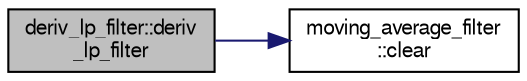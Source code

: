 digraph "deriv_lp_filter::deriv_lp_filter"
{
  edge [fontname="FreeSans",fontsize="10",labelfontname="FreeSans",labelfontsize="10"];
  node [fontname="FreeSans",fontsize="10",shape=record];
  rankdir="LR";
  Node1 [label="deriv_lp_filter::deriv\l_lp_filter",height=0.2,width=0.4,color="black", fillcolor="grey75", style="filled", fontcolor="black"];
  Node1 -> Node2 [color="midnightblue",fontsize="10",style="solid",fontname="FreeSans"];
  Node2 [label="moving_average_filter\l::clear",height=0.2,width=0.4,color="black", fillcolor="white", style="filled",URL="$dd/d92/classmoving__average__filter.html#ad2b6e828e52260af67a503c8adfea845"];
}

